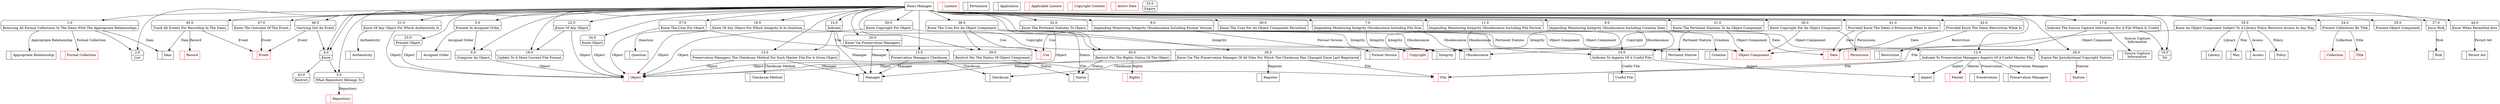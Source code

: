 digraph dfd2{ 
node[shape=record]
200 [label="<f0>  |<f1> Appropriate Relationship " ];
201 [label="<f0>  |<f1> Formal Collection " color=red];
202 [label="<f0>  |<f1> Dam " ];
203 [label="<f0>  |<f1> Repository " color=red];
204 [label="<f0>  |<f1> Object " color=red];
205 [label="<f0>  |<f1> Assigned Order " ];
206 [label="<f0>  |<f1> Aspect " ];
207 [label="<f0>  |<f1> Obsolescence " ];
208 [label="<f0>  |<f1> Integrity " ];
209 [label="<f0>  |<f1> Format Version " ];
210 [label="<f0>  |<f1> Useful File " ];
211 [label="<f0>  |<f1> Manager " ];
212 [label="<f0>  |<f1> Checksum " ];
213 [label="<f0>  |<f1> Checksum Method " ];
214 [label="<f0>  |<f1> File " color=red];
215 [label="<f0>  |<f1> Source Capture\nInformation " ];
216 [label="<f0>  |<f1> Preservation Managers " ];
217 [label="<f0>  |<f1> Authenticity " ];
218 [label="<f0>  |<f1> Question " ];
219 [label="<f0>  |<f1> Object Component " color=red];
220 [label="<f0>  |<f1> Collection " color=red];
221 [label="<f0>  |<f1> Title " color=red];
222 [label="<f0>  |<f1> Register " ];
223 [label="<f0>  |<f1> Risk " ];
224 [label="<f0>  |<f1> License " color=red];
225 [label="<f0>  |<f1> Copyright " color=red];
226 [label="<f0>  |<f1> Status " ];
227 [label="<f0>  |<f1> Pertinent Statute " ];
228 [label="<f0>  |<f1> Statute " color=red];
229 [label="<f0>  |<f1> Pertinence " ];
230 [label="<f0>  |<f1> Application " ];
231 [label="<f0>  |<f1> Applicable License " color=red];
232 [label="<f0>  |<f1> Copyright Content " color=red];
233 [label="<f0>  |<f1> Way " ];
234 [label="<f0>  |<f1> Access " ];
235 [label="<f0>  |<f1> Policy " ];
236 [label="<f0>  |<f1> Use " color=red];
237 [label="<f0>  |<f1> Permission " color=red];
238 [label="<f0>  |<f1> Date " color=red];
239 [label="<f0>  |<f1> Restriction " ];
240 [label="<f0>  |<f1> Active Date " color=red];
241 [label="<f0>  |<f1> Permit Act " ];
242 [label="<f0>  |<f1> Record " color=red];
243 [label="<f0>  |<f1> Event " color=red];
244 [label="<f0>  |<f1> Master " color=red];
245 [label="<f0>  |<f1> Creation " ];
246 [label="<f0>  |<f1> Preservation " ];
247 [label="<f0>  |<f1> Library " ];
248 [label="<f0>  |<f1> Rights " color=red];
249 [label="Dams Manager" shape=box];
250 [label="{<f0> 1.0|<f1> Browsing All Formal Collections In The Dams With The Appropriate Relationships }" shape=Mrecord];
251 [label="{<f0> 2.0|<f1> List }" shape=Mrecord];
252 [label="{<f0> 3.0|<f1> What Repository Belongs To }" shape=Mrecord];
253 [label="{<f0> 4.0|<f1> Know }" shape=Mrecord];
254 [label="{<f0> 5.0|<f1> Present In Assigned Order }" shape=Mrecord];
255 [label="{<f0> 6.0|<f1> Comprise An Object }" shape=Mrecord];
256 [label="{<f0> 7.0|<f1> Impending Monitoring Integrity Obsolescence Including File Size }" shape=Mrecord];
257 [label="{<f0> 8.0|<f1> Impending Monitoring Integrity Obsolescence Including Format Version }" shape=Mrecord];
258 [label="{<f0> 9.0|<f1> Impending Monitoring Integrity Obsolescence Including Creation Date }" shape=Mrecord];
259 [label="{<f0> 10.0|<f1> Indicate To Aspects Of A Useful File }" shape=Mrecord];
260 [label="{<f0> 11.0|<f1> Impending Monitoring Integrity Obsolescence Including File Format }" shape=Mrecord];
261 [label="{<f0> 12.0|<f1> Indicate To Preservation Managers Aspects Of A Useful Master File }" shape=Mrecord];
262 [label="{<f0> 13.0|<f1> Preservation Managers The Checksum Method For Each Master File For A Given Object }" shape=Mrecord];
263 [label="{<f0> 14.0|<f1> Indicate }" shape=Mrecord];
264 [label="{<f0> 15.0|<f1> Preservation Managers Checksum }" shape=Mrecord];
265 [label="{<f0> 16.0|<f1> Do }" shape=Mrecord];
266 [label="{<f0> 17.0|<f1> Indicate The Source Capture Information For A File Where Is Useful }" shape=Mrecord];
267 [label="{<f0> 18.0|<f1> Know Of Any Object For Which Integrity Is In Question }" shape=Mrecord];
268 [label="{<f0> 19.0|<f1> Update To A More Current File Format }" shape=Mrecord];
269 [label="{<f0> 20.0|<f1> Know Via Preservation Managers }" shape=Mrecord];
270 [label="{<f0> 21.0|<f1> Know Of Any Object For Which Authenticity Is }" shape=Mrecord];
271 [label="{<f0> 22.0|<f1> Know Of Any Object }" shape=Mrecord];
272 [label="{<f0> 23.0|<f1> Present Object }" shape=Mrecord];
273 [label="{<f0> 24.0|<f1> Present Collections By Title }" shape=Mrecord];
274 [label="{<f0> 25.0|<f1> Present Object Component }" shape=Mrecord];
275 [label="{<f0> 26.0|<f1> Know Via The Preservation Manager Of All Files For Which The Checksum Has Changed Since Last Registered }" shape=Mrecord];
276 [label="{<f0> 27.0|<f1> Incur Risk }" shape=Mrecord];
277 [label="{<f0> 28.0|<f1> Expire Per Jurisdictional Copyright Statute }" shape=Mrecord];
278 [label="{<f0> 29.0|<f1> Know Copyright For Object }" shape=Mrecord];
279 [label="{<f0> 30.0|<f1> Know Copyright For An Object Component }" shape=Mrecord];
280 [label="{<f0> 31.0|<f1> Know The Pertinent Statutes To An Object Component }" shape=Mrecord];
281 [label="{<f0> 32.0|<f1> Know The Pertinent Statutes To Object }" shape=Mrecord];
282 [label="{<f0> 33.0|<f1> Expire }" shape=Mrecord];
283 [label="{<f0> 34.0|<f1> Know Object }" shape=Mrecord];
284 [label="{<f0> 35.0|<f1> Know An Object Component Subject To A Library Policy Restricts Access In Any Way }" shape=Mrecord];
285 [label="{<f0> 36.0|<f1> Know The Uses For An Object Component Permitted }" shape=Mrecord];
286 [label="{<f0> 37.0|<f1> Know The Uses For Object }" shape=Mrecord];
287 [label="{<f0> 38.0|<f1> Know The Uses For An Object Component }" shape=Mrecord];
288 [label="{<f0> 39.0|<f1> Restrict Per The Status Of Object Component }" shape=Mrecord];
289 [label="{<f0> 40.0|<f1> Restrict Per The Rights Status Of The Object }" shape=Mrecord];
290 [label="{<f0> 41.0|<f1> Provided Know The Dates A Permission When Is Active }" shape=Mrecord];
291 [label="{<f0> 42.0|<f1> Provided Know The Dates Restriction When Is }" shape=Mrecord];
292 [label="{<f0> 43.0|<f1> Restrict }" shape=Mrecord];
293 [label="{<f0> 44.0|<f1> Know When Permitted Acts }" shape=Mrecord];
294 [label="{<f0> 45.0|<f1> Track All Events For Recording In The Dams }" shape=Mrecord];
295 [label="{<f0> 46.0|<f1> Carrying Out An Event }" shape=Mrecord];
296 [label="{<f0> 47.0|<f1> Know The Outcome Of The Event }" shape=Mrecord];
249 -> 250
249 -> 251
249 -> 252
249 -> 253
249 -> 253
249 -> 254
249 -> 255
249 -> 256
249 -> 257
249 -> 258
249 -> 260
249 -> 261
249 -> 262
249 -> 263
249 -> 264
249 -> 265
249 -> 266
249 -> 267
249 -> 268
249 -> 269
249 -> 270
249 -> 271
249 -> 272
249 -> 273
249 -> 274
249 -> 275
249 -> 276
249 -> 277
249 -> 278
249 -> 279
249 -> 280
249 -> 281
249 -> 283
249 -> 284
249 -> 285
249 -> 286
249 -> 287
249 -> 288
249 -> 289
249 -> 290
249 -> 291
249 -> 293
249 -> 294
249 -> 295
249 -> 296
250 -> 251
250 -> 201 [label="Formal Collection"]
250 -> 202 [label="Dam"]
250 -> 200 [label="Appropriate Relationship"]
252 -> 203 [label="Repository"]
253 -> 252
253 -> 292
254 -> 255
254 -> 205 [label="Assigned Order"]
255 -> 204 [label="Object"]
256 -> 261
256 -> 208 [label="Integrity"]
256 -> 207 [label="Obsolescence"]
257 -> 259
257 -> 209 [label="Format Version"]
257 -> 207 [label="Obsolescence"]
257 -> 208 [label="Integrity"]
258 -> 259
258 -> 207 [label="Obsolescence"]
258 -> 208 [label="Integrity"]
258 -> 238 [label="Date"]
259 -> 206 [label="Aspect"]
259 -> 210 [label="Useful File"]
260 -> 259
260 -> 207 [label="Obsolescence"]
260 -> 208 [label="Integrity"]
261 -> 216 [label="Preservation Managers"]
261 -> 206 [label="Aspect"]
261 -> 214 [label="File"]
262 -> 211 [label="Manager"]
262 -> 213 [label="Checksum Method"]
262 -> 214 [label="File"]
262 -> 204 [label="Object"]
263 -> 262
263 -> 264
263 -> 211 [label="Manager"]
264 -> 212 [label="Checksum"]
264 -> 211 [label="Manager"]
266 -> 265
266 -> 215 [label="Source Capture\nInformation"]
266 -> 214 [label="File"]
267 -> 218 [label="Question"]
267 -> 204 [label="Object"]
267 -> 208 [label="Integrity"]
269 -> 211 [label="Manager"]
270 -> 217 [label="Authenticity"]
270 -> 204 [label="Object"]
271 -> 268
271 -> 204 [label="Object"]
272 -> 204 [label="Object"]
273 -> 220 [label="Collection"]
273 -> 221 [label="Title"]
275 -> 222 [label="Register"]
275 -> 212 [label="Checksum"]
275 -> 214 [label="File"]
275 -> 211 [label="Manager"]
276 -> 223 [label="Risk"]
277 -> 228 [label="Statute"]
278 -> 204 [label="Object"]
278 -> 225 [label="Copyright"]
279 -> 277
279 -> 219 [label="Object Component"]
279 -> 225 [label="Copyright"]
280 -> 227 [label="Pertinent Statute"]
280 -> 219 [label="Object Component"]
281 -> 204 [label="Object"]
281 -> 227 [label="Pertinent Statute"]
283 -> 204 [label="Object"]
284 -> 234 [label="Access"]
284 -> 233 [label="Way"]
284 -> 219 [label="Object Component"]
284 -> 235 [label="Policy"]
285 -> 236 [label="Use"]
285 -> 219 [label="Object Component"]
286 -> 204 [label="Object"]
286 -> 236 [label="Use"]
287 -> 288
287 -> 289
287 -> 219 [label="Object Component"]
287 -> 226 [label="Status"]
287 -> 236 [label="Use"]
288 -> 226 [label="Status"]
288 -> 204 [label="Object"]
289 -> 204 [label="Object"]
289 -> 226 [label="Status"]
290 -> 238 [label="Date"]
290 -> 237 [label="Permission"]
291 -> 239 [label="Restriction"]
291 -> 238 [label="Date"]
293 -> 241 [label="Permit Act"]
294 -> 243 [label="Event"]
294 -> 242 [label="Record"]
294 -> 202 [label="Dam"]
295 -> 253
295 -> 243 [label="Event"]
296 -> 243 [label="Event"]
261 -> 244 [label="Master"]
258 -> 245 [label="Creation"]
261 -> 246 [label="Preservation"]
284 -> 247 [label="Library"]
289 -> 248 [label="Rights"]
}